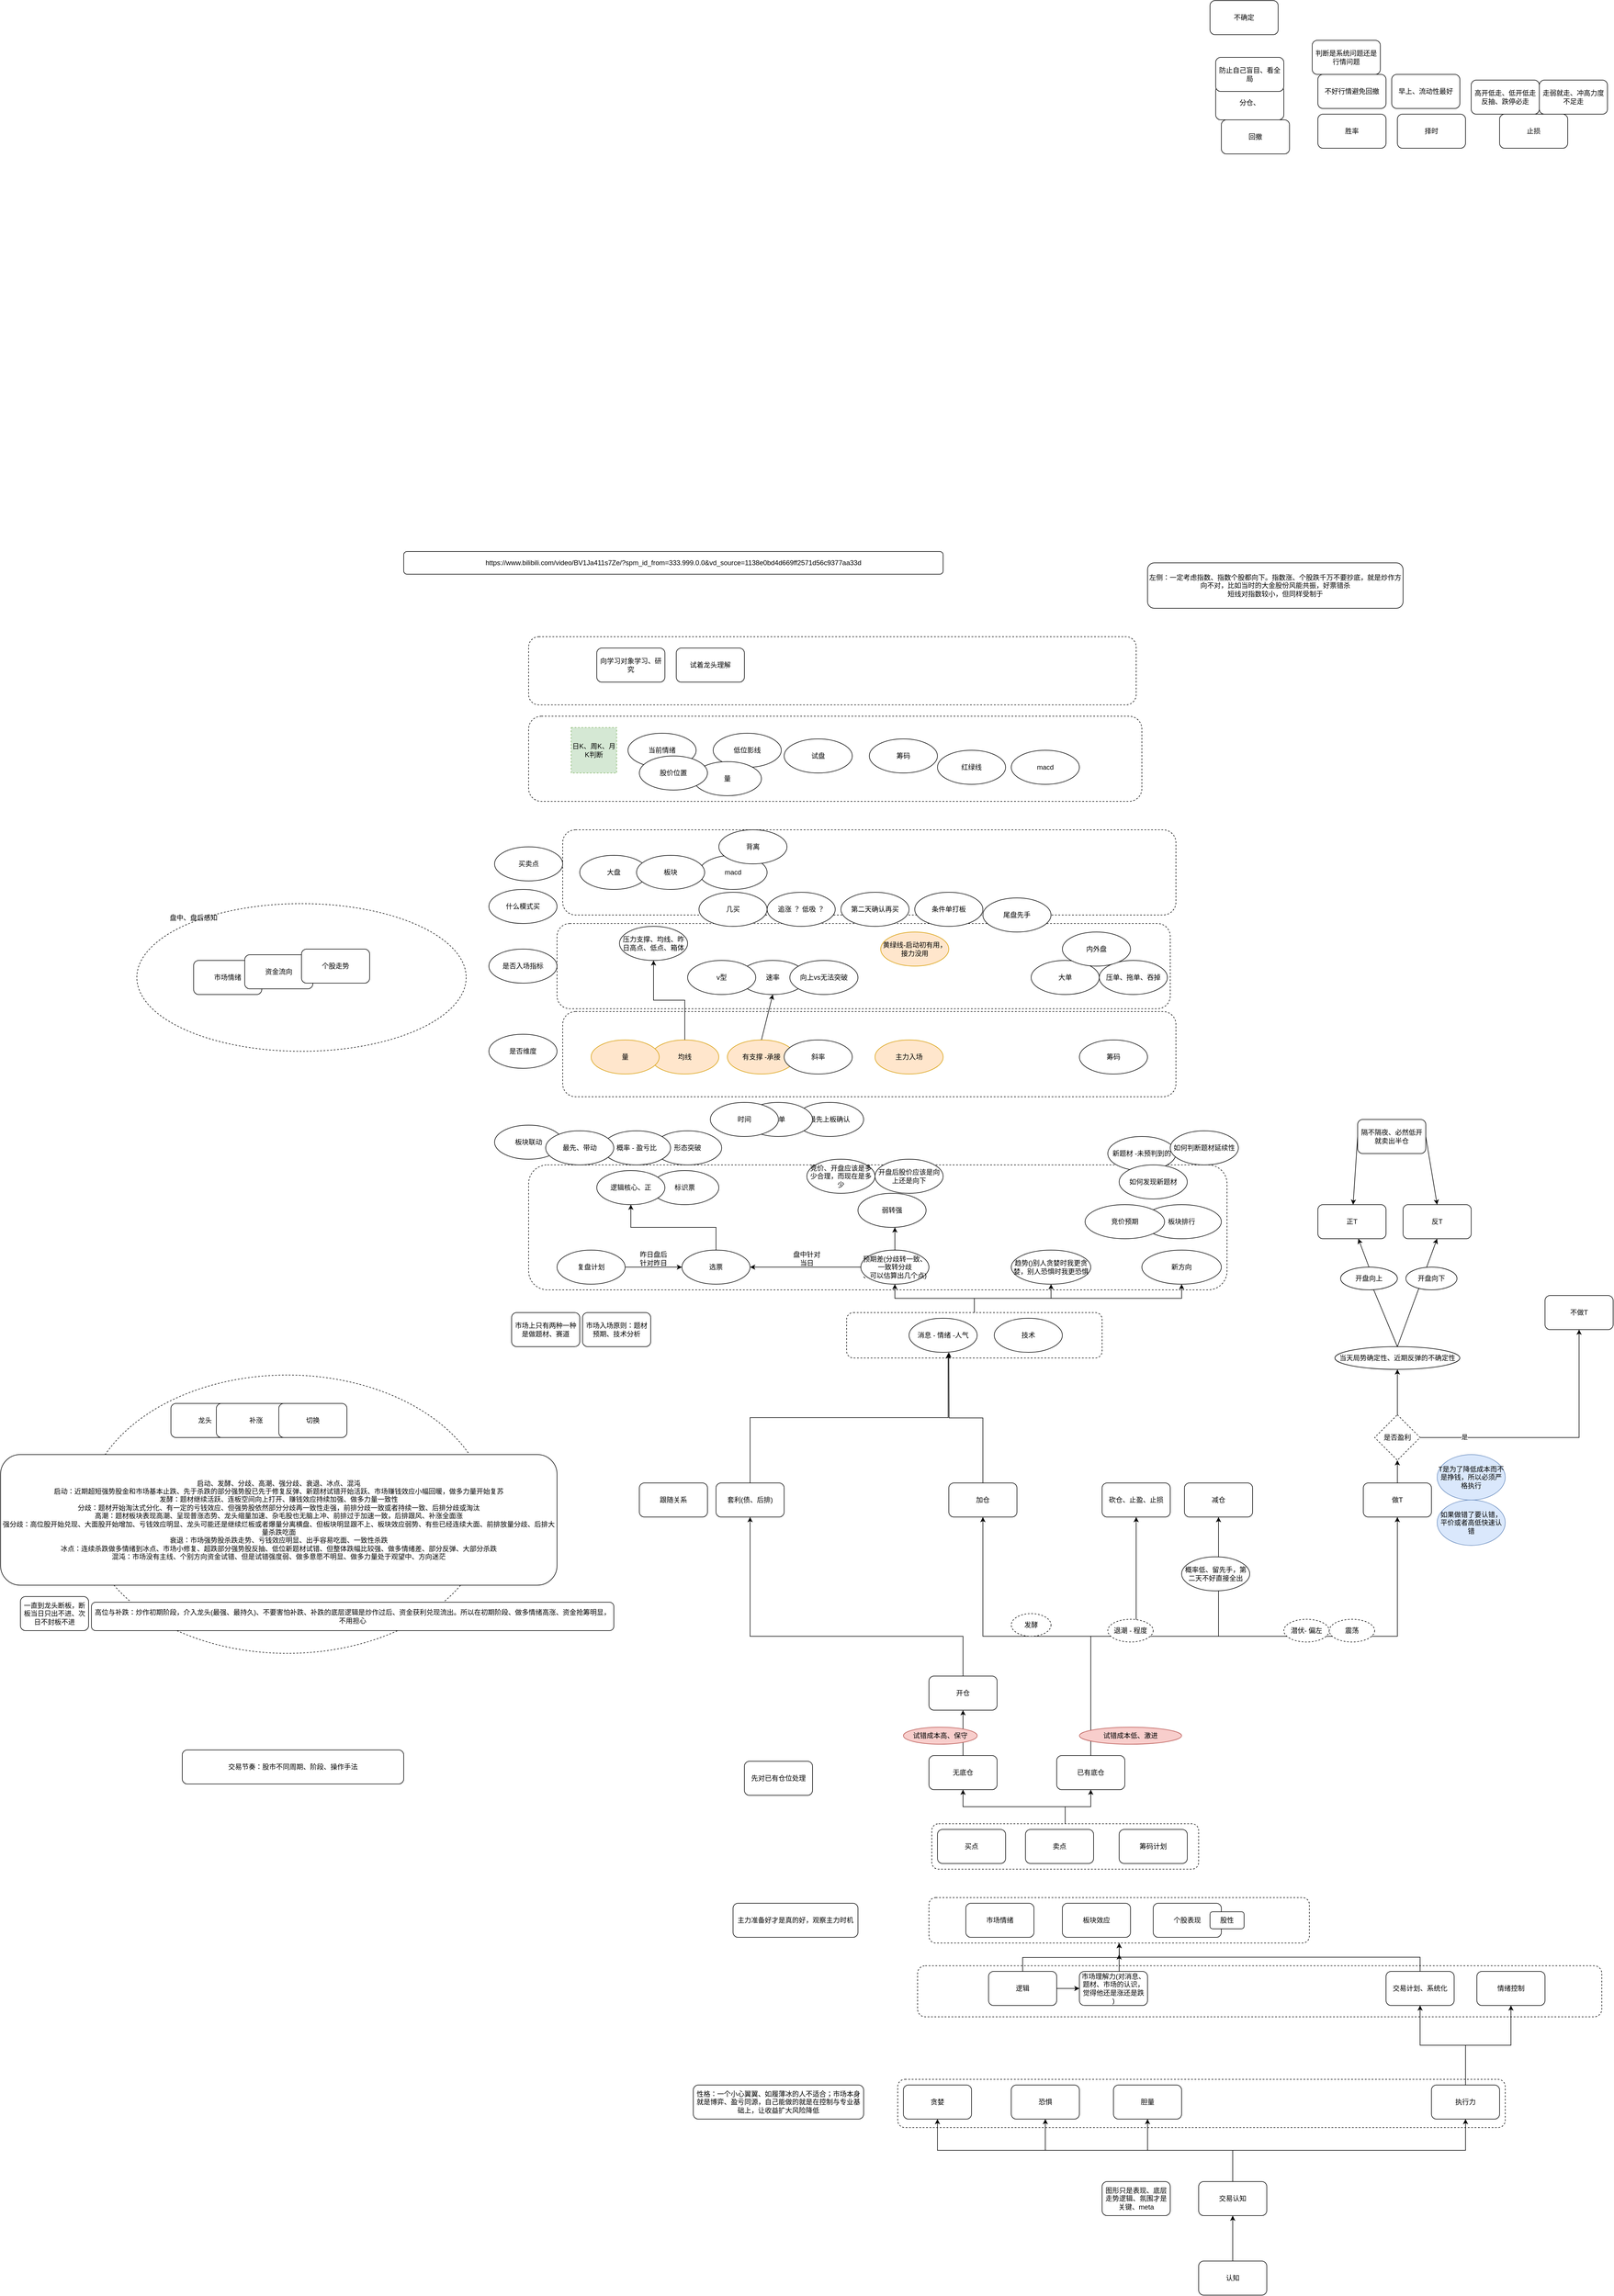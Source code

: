 <mxfile version="20.8.3" type="github">
  <diagram id="E01g1_I6Vo92YfVn2vzd" name="第 1 页">
    <mxGraphModel dx="401891" dy="1146" grid="1" gridSize="10" guides="1" tooltips="1" connect="1" arrows="1" fold="1" page="1" pageScale="1" pageWidth="400000" pageHeight="300000" math="0" shadow="0">
      <root>
        <mxCell id="0" />
        <mxCell id="1" parent="0" />
        <mxCell id="V14wtDFcIEHRwVoQhRkb-269" value="" style="ellipse;whiteSpace=wrap;html=1;dashed=1;" vertex="1" parent="1">
          <mxGeometry x="-950" y="1670" width="580" height="260" as="geometry" />
        </mxCell>
        <mxCell id="V14wtDFcIEHRwVoQhRkb-267" value="" style="rounded=1;whiteSpace=wrap;html=1;dashed=1;" vertex="1" parent="1">
          <mxGeometry x="-260" y="1200" width="1070" height="120" as="geometry" />
        </mxCell>
        <mxCell id="V14wtDFcIEHRwVoQhRkb-262" value="" style="ellipse;whiteSpace=wrap;html=1;dashed=1;" vertex="1" parent="1">
          <mxGeometry x="-1040" y="2500" width="710" height="490" as="geometry" />
        </mxCell>
        <mxCell id="V14wtDFcIEHRwVoQhRkb-242" value="" style="rounded=1;whiteSpace=wrap;html=1;dashed=1;" vertex="1" parent="1">
          <mxGeometry x="-200" y="1540" width="1080" height="150" as="geometry" />
        </mxCell>
        <mxCell id="V14wtDFcIEHRwVoQhRkb-239" value="" style="rounded=1;whiteSpace=wrap;html=1;dashed=1;" vertex="1" parent="1">
          <mxGeometry x="-260" y="1340" width="1080" height="150" as="geometry" />
        </mxCell>
        <mxCell id="V14wtDFcIEHRwVoQhRkb-237" value="" style="rounded=1;whiteSpace=wrap;html=1;dashed=1;" vertex="1" parent="1">
          <mxGeometry x="-210" y="1705" width="1080" height="150" as="geometry" />
        </mxCell>
        <mxCell id="V14wtDFcIEHRwVoQhRkb-236" value="" style="rounded=1;whiteSpace=wrap;html=1;dashed=1;" vertex="1" parent="1">
          <mxGeometry x="-200" y="1860" width="1080" height="150" as="geometry" />
        </mxCell>
        <mxCell id="V14wtDFcIEHRwVoQhRkb-231" value="" style="rounded=1;whiteSpace=wrap;html=1;dashed=1;" vertex="1" parent="1">
          <mxGeometry x="-260" y="2130" width="1230" height="220" as="geometry" />
        </mxCell>
        <mxCell id="V14wtDFcIEHRwVoQhRkb-226" style="edgeStyle=orthogonalEdgeStyle;rounded=0;orthogonalLoop=1;jettySize=auto;html=1;exitX=0.5;exitY=0;exitDx=0;exitDy=0;entryX=0.5;entryY=1;entryDx=0;entryDy=0;" edge="1" parent="1" source="V14wtDFcIEHRwVoQhRkb-215" target="V14wtDFcIEHRwVoQhRkb-86">
          <mxGeometry relative="1" as="geometry" />
        </mxCell>
        <mxCell id="V14wtDFcIEHRwVoQhRkb-227" style="edgeStyle=orthogonalEdgeStyle;rounded=0;orthogonalLoop=1;jettySize=auto;html=1;exitX=0.5;exitY=0;exitDx=0;exitDy=0;" edge="1" parent="1" source="V14wtDFcIEHRwVoQhRkb-215" target="V14wtDFcIEHRwVoQhRkb-96">
          <mxGeometry relative="1" as="geometry" />
        </mxCell>
        <mxCell id="V14wtDFcIEHRwVoQhRkb-229" style="edgeStyle=orthogonalEdgeStyle;rounded=0;orthogonalLoop=1;jettySize=auto;html=1;exitX=0.5;exitY=0;exitDx=0;exitDy=0;" edge="1" parent="1" source="V14wtDFcIEHRwVoQhRkb-215" target="V14wtDFcIEHRwVoQhRkb-228">
          <mxGeometry relative="1" as="geometry" />
        </mxCell>
        <mxCell id="V14wtDFcIEHRwVoQhRkb-215" value="" style="rounded=1;whiteSpace=wrap;html=1;dashed=1;" vertex="1" parent="1">
          <mxGeometry x="300" y="2390" width="450" height="80" as="geometry" />
        </mxCell>
        <mxCell id="V14wtDFcIEHRwVoQhRkb-173" value="" style="rounded=1;whiteSpace=wrap;html=1;dashed=1;" vertex="1" parent="1">
          <mxGeometry x="390" y="3740" width="1070" height="85" as="geometry" />
        </mxCell>
        <mxCell id="V14wtDFcIEHRwVoQhRkb-172" value="" style="rounded=1;whiteSpace=wrap;html=1;dashed=1;" vertex="1" parent="1">
          <mxGeometry x="425" y="3540" width="1205" height="90" as="geometry" />
        </mxCell>
        <mxCell id="V14wtDFcIEHRwVoQhRkb-171" value="" style="rounded=1;whiteSpace=wrap;html=1;dashed=1;" vertex="1" parent="1">
          <mxGeometry x="445" y="3420" width="670" height="80" as="geometry" />
        </mxCell>
        <mxCell id="V14wtDFcIEHRwVoQhRkb-234" style="edgeStyle=orthogonalEdgeStyle;rounded=0;orthogonalLoop=1;jettySize=auto;html=1;exitX=0.5;exitY=0;exitDx=0;exitDy=0;entryX=0.5;entryY=1;entryDx=0;entryDy=0;" edge="1" parent="1" source="V14wtDFcIEHRwVoQhRkb-170" target="V14wtDFcIEHRwVoQhRkb-47">
          <mxGeometry relative="1" as="geometry" />
        </mxCell>
        <mxCell id="V14wtDFcIEHRwVoQhRkb-235" style="edgeStyle=orthogonalEdgeStyle;rounded=0;orthogonalLoop=1;jettySize=auto;html=1;exitX=0.5;exitY=0;exitDx=0;exitDy=0;" edge="1" parent="1" source="V14wtDFcIEHRwVoQhRkb-170" target="V14wtDFcIEHRwVoQhRkb-46">
          <mxGeometry relative="1" as="geometry" />
        </mxCell>
        <mxCell id="V14wtDFcIEHRwVoQhRkb-170" value="" style="rounded=1;whiteSpace=wrap;html=1;dashed=1;" vertex="1" parent="1">
          <mxGeometry x="450" y="3290" width="470" height="80" as="geometry" />
        </mxCell>
        <mxCell id="V14wtDFcIEHRwVoQhRkb-3" value="回撤" style="rounded=1;whiteSpace=wrap;html=1;" vertex="1" parent="1">
          <mxGeometry x="960" y="290" width="120" height="60" as="geometry" />
        </mxCell>
        <mxCell id="V14wtDFcIEHRwVoQhRkb-4" value="胜率" style="rounded=1;whiteSpace=wrap;html=1;" vertex="1" parent="1">
          <mxGeometry x="1130" y="280" width="120" height="60" as="geometry" />
        </mxCell>
        <mxCell id="V14wtDFcIEHRwVoQhRkb-5" value="择时" style="rounded=1;whiteSpace=wrap;html=1;" vertex="1" parent="1">
          <mxGeometry x="1270" y="280" width="120" height="60" as="geometry" />
        </mxCell>
        <mxCell id="V14wtDFcIEHRwVoQhRkb-6" value="止损" style="rounded=1;whiteSpace=wrap;html=1;" vertex="1" parent="1">
          <mxGeometry x="1450" y="280" width="120" height="60" as="geometry" />
        </mxCell>
        <mxCell id="V14wtDFcIEHRwVoQhRkb-16" value="分仓、" style="rounded=1;whiteSpace=wrap;html=1;" vertex="1" parent="1">
          <mxGeometry x="950" y="230" width="120" height="60" as="geometry" />
        </mxCell>
        <mxCell id="V14wtDFcIEHRwVoQhRkb-17" value="防止自己盲目、看全局" style="rounded=1;whiteSpace=wrap;html=1;" vertex="1" parent="1">
          <mxGeometry x="950" y="180" width="120" height="60" as="geometry" />
        </mxCell>
        <mxCell id="V14wtDFcIEHRwVoQhRkb-18" value="不确定" style="rounded=1;whiteSpace=wrap;html=1;" vertex="1" parent="1">
          <mxGeometry x="940" y="80" width="120" height="60" as="geometry" />
        </mxCell>
        <mxCell id="V14wtDFcIEHRwVoQhRkb-19" value="不好行情避免回撤" style="rounded=1;whiteSpace=wrap;html=1;" vertex="1" parent="1">
          <mxGeometry x="1130" y="210" width="120" height="60" as="geometry" />
        </mxCell>
        <mxCell id="V14wtDFcIEHRwVoQhRkb-20" value="判断是系统问题还是行情问题" style="rounded=1;whiteSpace=wrap;html=1;" vertex="1" parent="1">
          <mxGeometry x="1120" y="150" width="120" height="60" as="geometry" />
        </mxCell>
        <mxCell id="V14wtDFcIEHRwVoQhRkb-21" value="早上、流动性最好" style="rounded=1;whiteSpace=wrap;html=1;" vertex="1" parent="1">
          <mxGeometry x="1260" y="210" width="120" height="60" as="geometry" />
        </mxCell>
        <mxCell id="V14wtDFcIEHRwVoQhRkb-22" value="高开低走、低开低走反抽、跌停必走" style="rounded=1;whiteSpace=wrap;html=1;" vertex="1" parent="1">
          <mxGeometry x="1400" y="220" width="120" height="60" as="geometry" />
        </mxCell>
        <mxCell id="V14wtDFcIEHRwVoQhRkb-23" value="走弱就走、冲高力度不足走" style="rounded=1;whiteSpace=wrap;html=1;" vertex="1" parent="1">
          <mxGeometry x="1520" y="220" width="120" height="60" as="geometry" />
        </mxCell>
        <mxCell id="V14wtDFcIEHRwVoQhRkb-24" value="市场情绪" style="rounded=1;whiteSpace=wrap;html=1;" vertex="1" parent="1">
          <mxGeometry x="-850" y="1770" width="120" height="60" as="geometry" />
        </mxCell>
        <mxCell id="V14wtDFcIEHRwVoQhRkb-25" value="资金流向" style="rounded=1;whiteSpace=wrap;html=1;" vertex="1" parent="1">
          <mxGeometry x="-760" y="1760" width="120" height="60" as="geometry" />
        </mxCell>
        <mxCell id="V14wtDFcIEHRwVoQhRkb-26" value="个股走势" style="rounded=1;whiteSpace=wrap;html=1;" vertex="1" parent="1">
          <mxGeometry x="-660" y="1750" width="120" height="60" as="geometry" />
        </mxCell>
        <mxCell id="V14wtDFcIEHRwVoQhRkb-27" value="向学习对象学习、研究" style="rounded=1;whiteSpace=wrap;html=1;" vertex="1" parent="1">
          <mxGeometry x="-140" y="1220" width="120" height="60" as="geometry" />
        </mxCell>
        <mxCell id="V14wtDFcIEHRwVoQhRkb-36" value="试着龙头理解" style="rounded=1;whiteSpace=wrap;html=1;" vertex="1" parent="1">
          <mxGeometry y="1220" width="120" height="60" as="geometry" />
        </mxCell>
        <mxCell id="V14wtDFcIEHRwVoQhRkb-38" value="交易节奏：股市不同周期、阶段、操作手法" style="rounded=1;whiteSpace=wrap;html=1;" vertex="1" parent="1">
          <mxGeometry x="-870" y="3160" width="390" height="60" as="geometry" />
        </mxCell>
        <mxCell id="V14wtDFcIEHRwVoQhRkb-39" value="启动、发酵、分歧、高潮、强分歧、衰退、冰点、混沌&lt;br&gt;启动：近期超短强势股金和市场基本止跌、先于杀跌的部分强势股已先于修复反弹、新题材试错开始活跃、市场赚钱效应小幅回暖，做多力量开始复苏&lt;br&gt;发酵：题材继续活跃、连板空间向上打开、赚钱效应持续加强、做多力量一致性&lt;br&gt;分歧：题材开始淘汰式分化、有一定的亏钱效应、但强势股依然部分分歧再一致性走强，前排分歧一致或者持续一致、后排分歧或淘汰&lt;br&gt;高潮：题材板块表现高潮、呈现普涨态势、龙头缩量加速、杂毛股也无脑上冲、前排过于加速一致，后排跟风、补涨全面涨&lt;br&gt;强分歧：高位股开始兑现、大面股开始增加、亏钱效应明显、龙头可能还是继续烂板或者爆量分离横盘、但板块明显跟不上、板块效应弱势、有些已经连续大面、前排放量分歧、后排大量杀跌吃面&lt;br&gt;衰退：市场强势股杀跌走势、亏钱效应明显、出手容易吃面、一致性杀跌&lt;br&gt;冰点：连续杀跌做多情绪到冰点、市场小修复、超跌部分强势股反抽、低位新题材试错、但整体跌幅比较强、做多情绪差、部分反弹、大部分杀跌&lt;br&gt;混沌：市场没有主线、个别方向资金试错、但是试错强度弱、做多意愿不明显、做多力量处于观望中、方向迷茫&lt;br&gt;" style="rounded=1;whiteSpace=wrap;html=1;" vertex="1" parent="1">
          <mxGeometry x="-1190" y="2640" width="980" height="230" as="geometry" />
        </mxCell>
        <mxCell id="V14wtDFcIEHRwVoQhRkb-40" value="高位与补跌：炒作初期阶段，介入龙头(最强、最持久)、不要害怕补跌、补跌的底层逻辑是炒作过后、资金获利兑现流出。所以在初期阶段、做多情绪高涨、资金抢筹明显，不用担心" style="rounded=1;whiteSpace=wrap;html=1;" vertex="1" parent="1">
          <mxGeometry x="-1030" y="2900" width="920" height="50" as="geometry" />
        </mxCell>
        <mxCell id="V14wtDFcIEHRwVoQhRkb-41" value="一直到龙头断板，断板当日只出不进、次日不封板不进" style="rounded=1;whiteSpace=wrap;html=1;" vertex="1" parent="1">
          <mxGeometry x="-1155" y="2890" width="120" height="60" as="geometry" />
        </mxCell>
        <mxCell id="V14wtDFcIEHRwVoQhRkb-42" value="https://www.bilibili.com/video/BV1Ja411s7Ze/?spm_id_from=333.999.0.0&amp;amp;vd_source=1138e0bd4d669ff2571d56c9377aa33d" style="rounded=1;whiteSpace=wrap;html=1;" vertex="1" parent="1">
          <mxGeometry x="-480" y="1050" width="950" height="40" as="geometry" />
        </mxCell>
        <mxCell id="V14wtDFcIEHRwVoQhRkb-43" value="左侧：一定考虑指数、指数个股都向下。指数涨、个股跌千万不要抄底，就是炒作方向不对，比如当时的大金股份风能共振，好票错杀&lt;br&gt;短线对指数较小，但同样受制于" style="rounded=1;whiteSpace=wrap;html=1;" vertex="1" parent="1">
          <mxGeometry x="830" y="1070" width="450" height="80" as="geometry" />
        </mxCell>
        <mxCell id="V14wtDFcIEHRwVoQhRkb-157" style="edgeStyle=none;rounded=0;orthogonalLoop=1;jettySize=auto;html=1;exitX=0.5;exitY=0;exitDx=0;exitDy=0;entryX=0.5;entryY=1;entryDx=0;entryDy=0;" edge="1" parent="1" source="V14wtDFcIEHRwVoQhRkb-45" target="V14wtDFcIEHRwVoQhRkb-154">
          <mxGeometry relative="1" as="geometry" />
        </mxCell>
        <mxCell id="V14wtDFcIEHRwVoQhRkb-45" value="认知" style="rounded=1;whiteSpace=wrap;html=1;" vertex="1" parent="1">
          <mxGeometry x="920" y="4060" width="120" height="60" as="geometry" />
        </mxCell>
        <mxCell id="V14wtDFcIEHRwVoQhRkb-194" style="edgeStyle=orthogonalEdgeStyle;rounded=0;orthogonalLoop=1;jettySize=auto;html=1;exitX=0.5;exitY=0;exitDx=0;exitDy=0;entryX=0.5;entryY=1;entryDx=0;entryDy=0;" edge="1" parent="1" source="V14wtDFcIEHRwVoQhRkb-46" target="V14wtDFcIEHRwVoQhRkb-56">
          <mxGeometry relative="1" as="geometry" />
        </mxCell>
        <mxCell id="V14wtDFcIEHRwVoQhRkb-195" style="edgeStyle=orthogonalEdgeStyle;rounded=0;orthogonalLoop=1;jettySize=auto;html=1;exitX=0.5;exitY=0;exitDx=0;exitDy=0;" edge="1" parent="1" source="V14wtDFcIEHRwVoQhRkb-46" target="V14wtDFcIEHRwVoQhRkb-192">
          <mxGeometry relative="1" as="geometry" />
        </mxCell>
        <mxCell id="V14wtDFcIEHRwVoQhRkb-199" style="edgeStyle=orthogonalEdgeStyle;rounded=0;orthogonalLoop=1;jettySize=auto;html=1;exitX=0.5;exitY=0;exitDx=0;exitDy=0;entryX=0.5;entryY=1;entryDx=0;entryDy=0;" edge="1" parent="1" source="V14wtDFcIEHRwVoQhRkb-46" target="V14wtDFcIEHRwVoQhRkb-198">
          <mxGeometry relative="1" as="geometry" />
        </mxCell>
        <mxCell id="V14wtDFcIEHRwVoQhRkb-200" style="edgeStyle=orthogonalEdgeStyle;rounded=0;orthogonalLoop=1;jettySize=auto;html=1;exitX=0.5;exitY=0;exitDx=0;exitDy=0;" edge="1" parent="1" source="V14wtDFcIEHRwVoQhRkb-46" target="V14wtDFcIEHRwVoQhRkb-52">
          <mxGeometry relative="1" as="geometry" />
        </mxCell>
        <mxCell id="V14wtDFcIEHRwVoQhRkb-46" value="已有底仓" style="rounded=1;whiteSpace=wrap;html=1;" vertex="1" parent="1">
          <mxGeometry x="670" y="3170" width="120" height="60" as="geometry" />
        </mxCell>
        <mxCell id="V14wtDFcIEHRwVoQhRkb-60" style="edgeStyle=none;rounded=0;orthogonalLoop=1;jettySize=auto;html=1;exitX=0.5;exitY=0;exitDx=0;exitDy=0;entryX=0.5;entryY=1;entryDx=0;entryDy=0;" edge="1" parent="1" source="V14wtDFcIEHRwVoQhRkb-47" target="V14wtDFcIEHRwVoQhRkb-51">
          <mxGeometry relative="1" as="geometry" />
        </mxCell>
        <mxCell id="V14wtDFcIEHRwVoQhRkb-47" value="无底仓" style="rounded=1;whiteSpace=wrap;html=1;" vertex="1" parent="1">
          <mxGeometry x="445" y="3170" width="120" height="60" as="geometry" />
        </mxCell>
        <mxCell id="V14wtDFcIEHRwVoQhRkb-48" value="市场情绪" style="rounded=1;whiteSpace=wrap;html=1;" vertex="1" parent="1">
          <mxGeometry x="510" y="3430" width="120" height="60" as="geometry" />
        </mxCell>
        <mxCell id="V14wtDFcIEHRwVoQhRkb-49" value="板块效应" style="rounded=1;whiteSpace=wrap;html=1;" vertex="1" parent="1">
          <mxGeometry x="680" y="3430" width="120" height="60" as="geometry" />
        </mxCell>
        <mxCell id="V14wtDFcIEHRwVoQhRkb-50" value="个股表现" style="rounded=1;whiteSpace=wrap;html=1;" vertex="1" parent="1">
          <mxGeometry x="840" y="3430" width="120" height="60" as="geometry" />
        </mxCell>
        <mxCell id="V14wtDFcIEHRwVoQhRkb-179" style="edgeStyle=orthogonalEdgeStyle;rounded=0;orthogonalLoop=1;jettySize=auto;html=1;exitX=0.5;exitY=0;exitDx=0;exitDy=0;entryX=0.5;entryY=1;entryDx=0;entryDy=0;" edge="1" parent="1" source="V14wtDFcIEHRwVoQhRkb-51" target="V14wtDFcIEHRwVoQhRkb-138">
          <mxGeometry relative="1" as="geometry">
            <Array as="points">
              <mxPoint x="505" y="2960" />
              <mxPoint x="130" y="2960" />
            </Array>
          </mxGeometry>
        </mxCell>
        <mxCell id="V14wtDFcIEHRwVoQhRkb-51" value="开仓" style="rounded=1;whiteSpace=wrap;html=1;" vertex="1" parent="1">
          <mxGeometry x="445" y="3030" width="120" height="60" as="geometry" />
        </mxCell>
        <mxCell id="V14wtDFcIEHRwVoQhRkb-90" style="edgeStyle=none;rounded=0;orthogonalLoop=1;jettySize=auto;html=1;exitX=0.5;exitY=0;exitDx=0;exitDy=0;entryX=0.5;entryY=1;entryDx=0;entryDy=0;" edge="1" parent="1" source="V14wtDFcIEHRwVoQhRkb-52">
          <mxGeometry relative="1" as="geometry">
            <mxPoint x="590" y="2740" as="targetPoint" />
          </mxGeometry>
        </mxCell>
        <mxCell id="V14wtDFcIEHRwVoQhRkb-214" style="edgeStyle=orthogonalEdgeStyle;rounded=0;orthogonalLoop=1;jettySize=auto;html=1;exitX=0.5;exitY=0;exitDx=0;exitDy=0;" edge="1" parent="1" source="V14wtDFcIEHRwVoQhRkb-52">
          <mxGeometry relative="1" as="geometry">
            <mxPoint x="480" y="2460" as="targetPoint" />
          </mxGeometry>
        </mxCell>
        <mxCell id="V14wtDFcIEHRwVoQhRkb-52" value="加仓" style="rounded=1;whiteSpace=wrap;html=1;" vertex="1" parent="1">
          <mxGeometry x="480" y="2690" width="120" height="60" as="geometry" />
        </mxCell>
        <mxCell id="V14wtDFcIEHRwVoQhRkb-53" value="买点" style="rounded=1;whiteSpace=wrap;html=1;" vertex="1" parent="1">
          <mxGeometry x="460" y="3300" width="120" height="60" as="geometry" />
        </mxCell>
        <mxCell id="V14wtDFcIEHRwVoQhRkb-54" value="卖点" style="rounded=1;whiteSpace=wrap;html=1;" vertex="1" parent="1">
          <mxGeometry x="615" y="3300" width="120" height="60" as="geometry" />
        </mxCell>
        <mxCell id="V14wtDFcIEHRwVoQhRkb-55" value="筹码计划" style="rounded=1;whiteSpace=wrap;html=1;" vertex="1" parent="1">
          <mxGeometry x="780" y="3300" width="120" height="60" as="geometry" />
        </mxCell>
        <mxCell id="V14wtDFcIEHRwVoQhRkb-56" value="减仓" style="rounded=1;whiteSpace=wrap;html=1;" vertex="1" parent="1">
          <mxGeometry x="895" y="2690" width="120" height="60" as="geometry" />
        </mxCell>
        <mxCell id="V14wtDFcIEHRwVoQhRkb-57" value="不做T" style="rounded=1;whiteSpace=wrap;html=1;" vertex="1" parent="1">
          <mxGeometry x="1530" y="2360" width="120" height="60" as="geometry" />
        </mxCell>
        <mxCell id="V14wtDFcIEHRwVoQhRkb-58" value="正T" style="rounded=1;whiteSpace=wrap;html=1;" vertex="1" parent="1">
          <mxGeometry x="1130" y="2200" width="120" height="60" as="geometry" />
        </mxCell>
        <mxCell id="V14wtDFcIEHRwVoQhRkb-59" value="反T" style="rounded=1;whiteSpace=wrap;html=1;" vertex="1" parent="1">
          <mxGeometry x="1280" y="2200" width="120" height="60" as="geometry" />
        </mxCell>
        <mxCell id="V14wtDFcIEHRwVoQhRkb-69" style="edgeStyle=none;rounded=0;orthogonalLoop=1;jettySize=auto;html=1;exitX=0.5;exitY=0;exitDx=0;exitDy=0;startArrow=none;" edge="1" parent="1" source="V14wtDFcIEHRwVoQhRkb-71" target="V14wtDFcIEHRwVoQhRkb-58">
          <mxGeometry relative="1" as="geometry" />
        </mxCell>
        <mxCell id="V14wtDFcIEHRwVoQhRkb-70" style="edgeStyle=none;rounded=0;orthogonalLoop=1;jettySize=auto;html=1;exitX=0.5;exitY=0;exitDx=0;exitDy=0;entryX=0.5;entryY=1;entryDx=0;entryDy=0;" edge="1" parent="1" source="V14wtDFcIEHRwVoQhRkb-68" target="V14wtDFcIEHRwVoQhRkb-59">
          <mxGeometry relative="1" as="geometry" />
        </mxCell>
        <mxCell id="V14wtDFcIEHRwVoQhRkb-68" value="当天局势确定性、近期反弹的不确定性" style="ellipse;whiteSpace=wrap;html=1;" vertex="1" parent="1">
          <mxGeometry x="1160" y="2450" width="220" height="40" as="geometry" />
        </mxCell>
        <mxCell id="V14wtDFcIEHRwVoQhRkb-75" value="开盘向下" style="ellipse;whiteSpace=wrap;html=1;" vertex="1" parent="1">
          <mxGeometry x="1285" y="2310" width="90" height="40" as="geometry" />
        </mxCell>
        <mxCell id="V14wtDFcIEHRwVoQhRkb-76" value="试错成本低、激进" style="ellipse;whiteSpace=wrap;html=1;fillColor=#f8cecc;strokeColor=#b85450;" vertex="1" parent="1">
          <mxGeometry x="710" y="3120" width="180" height="30" as="geometry" />
        </mxCell>
        <mxCell id="V14wtDFcIEHRwVoQhRkb-77" value="试错成本高、保守" style="ellipse;whiteSpace=wrap;html=1;fillColor=#f8cecc;strokeColor=#b85450;" vertex="1" parent="1">
          <mxGeometry x="400" y="3120" width="130" height="30" as="geometry" />
        </mxCell>
        <mxCell id="V14wtDFcIEHRwVoQhRkb-78" value="T是为了降低成本而不是挣钱，所以必须严格执行" style="ellipse;whiteSpace=wrap;html=1;fillColor=#dae8fc;strokeColor=#6c8ebf;" vertex="1" parent="1">
          <mxGeometry x="1340" y="2640" width="120" height="80" as="geometry" />
        </mxCell>
        <mxCell id="V14wtDFcIEHRwVoQhRkb-79" value="如果做错了要认错，平价或者高低快速认错" style="ellipse;whiteSpace=wrap;html=1;fillColor=#dae8fc;strokeColor=#6c8ebf;" vertex="1" parent="1">
          <mxGeometry x="1340" y="2720" width="120" height="80" as="geometry" />
        </mxCell>
        <mxCell id="V14wtDFcIEHRwVoQhRkb-80" value="概率低、留先手，第二天不好直接全出" style="ellipse;whiteSpace=wrap;html=1;" vertex="1" parent="1">
          <mxGeometry x="890" y="2820" width="120" height="60" as="geometry" />
        </mxCell>
        <mxCell id="V14wtDFcIEHRwVoQhRkb-83" style="edgeStyle=none;rounded=0;orthogonalLoop=1;jettySize=auto;html=1;exitX=1;exitY=0.5;exitDx=0;exitDy=0;entryX=0.5;entryY=0;entryDx=0;entryDy=0;" edge="1" parent="1" source="V14wtDFcIEHRwVoQhRkb-82" target="V14wtDFcIEHRwVoQhRkb-59">
          <mxGeometry relative="1" as="geometry" />
        </mxCell>
        <mxCell id="V14wtDFcIEHRwVoQhRkb-85" style="edgeStyle=none;rounded=0;orthogonalLoop=1;jettySize=auto;html=1;exitX=0;exitY=0.5;exitDx=0;exitDy=0;" edge="1" parent="1" source="V14wtDFcIEHRwVoQhRkb-82" target="V14wtDFcIEHRwVoQhRkb-58">
          <mxGeometry relative="1" as="geometry" />
        </mxCell>
        <mxCell id="V14wtDFcIEHRwVoQhRkb-82" value="隔不隔夜、必然低开就卖出半仓" style="rounded=1;whiteSpace=wrap;html=1;" vertex="1" parent="1">
          <mxGeometry x="1200" y="2050" width="120" height="60" as="geometry" />
        </mxCell>
        <mxCell id="V14wtDFcIEHRwVoQhRkb-218" style="edgeStyle=orthogonalEdgeStyle;rounded=0;orthogonalLoop=1;jettySize=auto;html=1;exitX=0.5;exitY=0;exitDx=0;exitDy=0;" edge="1" parent="1" source="V14wtDFcIEHRwVoQhRkb-86">
          <mxGeometry relative="1" as="geometry">
            <mxPoint x="385" y="2240" as="targetPoint" />
          </mxGeometry>
        </mxCell>
        <mxCell id="V14wtDFcIEHRwVoQhRkb-222" style="edgeStyle=orthogonalEdgeStyle;rounded=0;orthogonalLoop=1;jettySize=auto;html=1;exitX=0;exitY=0.5;exitDx=0;exitDy=0;entryX=1;entryY=0.5;entryDx=0;entryDy=0;" edge="1" parent="1" source="V14wtDFcIEHRwVoQhRkb-86" target="V14wtDFcIEHRwVoQhRkb-220">
          <mxGeometry relative="1" as="geometry" />
        </mxCell>
        <mxCell id="V14wtDFcIEHRwVoQhRkb-86" value="预期差(分歧转一致、一致转分歧&lt;br&gt;、可以估算出几个点)" style="ellipse;whiteSpace=wrap;html=1;" vertex="1" parent="1">
          <mxGeometry x="325" y="2280" width="120" height="60" as="geometry" />
        </mxCell>
        <mxCell id="V14wtDFcIEHRwVoQhRkb-87" value="消息 - 情绪 -人气" style="ellipse;whiteSpace=wrap;html=1;" vertex="1" parent="1">
          <mxGeometry x="410" y="2400" width="120" height="60" as="geometry" />
        </mxCell>
        <mxCell id="V14wtDFcIEHRwVoQhRkb-88" value="技术" style="ellipse;whiteSpace=wrap;html=1;" vertex="1" parent="1">
          <mxGeometry x="560" y="2400" width="120" height="60" as="geometry" />
        </mxCell>
        <mxCell id="V14wtDFcIEHRwVoQhRkb-93" value="弱转强" style="ellipse;whiteSpace=wrap;html=1;" vertex="1" parent="1">
          <mxGeometry x="320" y="2180" width="120" height="60" as="geometry" />
        </mxCell>
        <mxCell id="V14wtDFcIEHRwVoQhRkb-96" value="趋势()别人贪婪时我更贪婪，别人恐惧时我更恐惧" style="ellipse;whiteSpace=wrap;html=1;" vertex="1" parent="1">
          <mxGeometry x="590" y="2280" width="140" height="60" as="geometry" />
        </mxCell>
        <mxCell id="V14wtDFcIEHRwVoQhRkb-250" style="edgeStyle=orthogonalEdgeStyle;rounded=0;orthogonalLoop=1;jettySize=auto;html=1;exitX=0.5;exitY=0;exitDx=0;exitDy=0;" edge="1" parent="1" source="V14wtDFcIEHRwVoQhRkb-98" target="V14wtDFcIEHRwVoQhRkb-248">
          <mxGeometry relative="1" as="geometry" />
        </mxCell>
        <mxCell id="V14wtDFcIEHRwVoQhRkb-98" value="均线" style="ellipse;whiteSpace=wrap;html=1;fillColor=#ffe6cc;strokeColor=#d79b00;" vertex="1" parent="1">
          <mxGeometry x="-45" y="1910" width="120" height="60" as="geometry" />
        </mxCell>
        <mxCell id="V14wtDFcIEHRwVoQhRkb-99" value="量" style="ellipse;whiteSpace=wrap;html=1;fillColor=#ffe6cc;strokeColor=#d79b00;" vertex="1" parent="1">
          <mxGeometry x="-150" y="1910" width="120" height="60" as="geometry" />
        </mxCell>
        <mxCell id="V14wtDFcIEHRwVoQhRkb-100" value="形态突破" style="ellipse;whiteSpace=wrap;html=1;" vertex="1" parent="1">
          <mxGeometry x="-40" y="2070" width="120" height="60" as="geometry" />
        </mxCell>
        <mxCell id="V14wtDFcIEHRwVoQhRkb-108" style="edgeStyle=none;rounded=0;orthogonalLoop=1;jettySize=auto;html=1;exitX=0.5;exitY=0;exitDx=0;exitDy=0;entryX=0.5;entryY=1;entryDx=0;entryDy=0;" edge="1" parent="1" source="V14wtDFcIEHRwVoQhRkb-101" target="V14wtDFcIEHRwVoQhRkb-107">
          <mxGeometry relative="1" as="geometry" />
        </mxCell>
        <mxCell id="V14wtDFcIEHRwVoQhRkb-101" value="有支撑 -承接" style="ellipse;whiteSpace=wrap;html=1;fillColor=#ffe6cc;strokeColor=#d79b00;" vertex="1" parent="1">
          <mxGeometry x="90" y="1910" width="120" height="60" as="geometry" />
        </mxCell>
        <mxCell id="V14wtDFcIEHRwVoQhRkb-102" value="试盘" style="ellipse;whiteSpace=wrap;html=1;" vertex="1" parent="1">
          <mxGeometry x="190" y="1380" width="120" height="60" as="geometry" />
        </mxCell>
        <mxCell id="V14wtDFcIEHRwVoQhRkb-104" value="低位影线" style="ellipse;whiteSpace=wrap;html=1;" vertex="1" parent="1">
          <mxGeometry x="65" y="1370" width="120" height="60" as="geometry" />
        </mxCell>
        <mxCell id="V14wtDFcIEHRwVoQhRkb-105" value="大单" style="ellipse;whiteSpace=wrap;html=1;" vertex="1" parent="1">
          <mxGeometry x="625" y="1770" width="120" height="60" as="geometry" />
        </mxCell>
        <mxCell id="V14wtDFcIEHRwVoQhRkb-106" value="黄绿线-启动初有用，接力没用" style="ellipse;whiteSpace=wrap;html=1;fillColor=#ffe6cc;strokeColor=#d79b00;" vertex="1" parent="1">
          <mxGeometry x="360" y="1720" width="120" height="60" as="geometry" />
        </mxCell>
        <mxCell id="V14wtDFcIEHRwVoQhRkb-107" value="速率" style="ellipse;whiteSpace=wrap;html=1;" vertex="1" parent="1">
          <mxGeometry x="110" y="1770" width="120" height="60" as="geometry" />
        </mxCell>
        <mxCell id="V14wtDFcIEHRwVoQhRkb-109" value="v型" style="ellipse;whiteSpace=wrap;html=1;" vertex="1" parent="1">
          <mxGeometry x="20" y="1770" width="120" height="60" as="geometry" />
        </mxCell>
        <mxCell id="V14wtDFcIEHRwVoQhRkb-110" value="向上vs无法突破" style="ellipse;whiteSpace=wrap;html=1;" vertex="1" parent="1">
          <mxGeometry x="200" y="1770" width="120" height="60" as="geometry" />
        </mxCell>
        <mxCell id="V14wtDFcIEHRwVoQhRkb-111" value="斜率" style="ellipse;whiteSpace=wrap;html=1;" vertex="1" parent="1">
          <mxGeometry x="190" y="1910" width="120" height="60" as="geometry" />
        </mxCell>
        <mxCell id="V14wtDFcIEHRwVoQhRkb-112" value="板块联动" style="ellipse;whiteSpace=wrap;html=1;" vertex="1" parent="1">
          <mxGeometry x="-320" y="2060" width="120" height="60" as="geometry" />
        </mxCell>
        <mxCell id="V14wtDFcIEHRwVoQhRkb-113" value="最先上板确认" style="ellipse;whiteSpace=wrap;html=1;" vertex="1" parent="1">
          <mxGeometry x="210" y="2020" width="120" height="60" as="geometry" />
        </mxCell>
        <mxCell id="V14wtDFcIEHRwVoQhRkb-114" value="封单" style="ellipse;whiteSpace=wrap;html=1;" vertex="1" parent="1">
          <mxGeometry x="120" y="2020" width="120" height="60" as="geometry" />
        </mxCell>
        <mxCell id="V14wtDFcIEHRwVoQhRkb-115" value="时间" style="ellipse;whiteSpace=wrap;html=1;" vertex="1" parent="1">
          <mxGeometry x="60" y="2020" width="120" height="60" as="geometry" />
        </mxCell>
        <mxCell id="V14wtDFcIEHRwVoQhRkb-117" value="新题材 -未预判到的" style="ellipse;whiteSpace=wrap;html=1;" vertex="1" parent="1">
          <mxGeometry x="760" y="2080" width="120" height="60" as="geometry" />
        </mxCell>
        <mxCell id="V14wtDFcIEHRwVoQhRkb-120" value="追涨 ？ 低吸 ？" style="ellipse;whiteSpace=wrap;html=1;" vertex="1" parent="1">
          <mxGeometry x="160" y="1650" width="120" height="60" as="geometry" />
        </mxCell>
        <mxCell id="V14wtDFcIEHRwVoQhRkb-122" value="第二天确认再买" style="ellipse;whiteSpace=wrap;html=1;" vertex="1" parent="1">
          <mxGeometry x="290" y="1650" width="120" height="60" as="geometry" />
        </mxCell>
        <mxCell id="V14wtDFcIEHRwVoQhRkb-123" value="竞价、开盘应该是多少合理，而现在是多少" style="ellipse;whiteSpace=wrap;html=1;" vertex="1" parent="1">
          <mxGeometry x="230" y="2120" width="120" height="60" as="geometry" />
        </mxCell>
        <mxCell id="V14wtDFcIEHRwVoQhRkb-124" value="开盘后股价应该是向上还是向下" style="ellipse;whiteSpace=wrap;html=1;" vertex="1" parent="1">
          <mxGeometry x="350" y="2120" width="120" height="60" as="geometry" />
        </mxCell>
        <mxCell id="V14wtDFcIEHRwVoQhRkb-125" value="贪婪" style="rounded=1;whiteSpace=wrap;html=1;" vertex="1" parent="1">
          <mxGeometry x="400" y="3750" width="120" height="60" as="geometry" />
        </mxCell>
        <mxCell id="V14wtDFcIEHRwVoQhRkb-126" value="恐惧" style="rounded=1;whiteSpace=wrap;html=1;" vertex="1" parent="1">
          <mxGeometry x="590" y="3750" width="120" height="60" as="geometry" />
        </mxCell>
        <mxCell id="V14wtDFcIEHRwVoQhRkb-127" value="如何发现新题材" style="ellipse;whiteSpace=wrap;html=1;" vertex="1" parent="1">
          <mxGeometry x="780" y="2130" width="120" height="60" as="geometry" />
        </mxCell>
        <mxCell id="V14wtDFcIEHRwVoQhRkb-128" value="如何判断题材延续性" style="ellipse;whiteSpace=wrap;html=1;" vertex="1" parent="1">
          <mxGeometry x="870" y="2070" width="120" height="60" as="geometry" />
        </mxCell>
        <mxCell id="V14wtDFcIEHRwVoQhRkb-166" style="edgeStyle=orthogonalEdgeStyle;rounded=0;orthogonalLoop=1;jettySize=auto;html=1;exitX=0.5;exitY=0;exitDx=0;exitDy=0;entryX=0.5;entryY=1;entryDx=0;entryDy=0;" edge="1" parent="1" source="V14wtDFcIEHRwVoQhRkb-129" target="V14wtDFcIEHRwVoQhRkb-130">
          <mxGeometry relative="1" as="geometry" />
        </mxCell>
        <mxCell id="V14wtDFcIEHRwVoQhRkb-168" style="edgeStyle=orthogonalEdgeStyle;rounded=0;orthogonalLoop=1;jettySize=auto;html=1;exitX=0.5;exitY=0;exitDx=0;exitDy=0;" edge="1" parent="1" source="V14wtDFcIEHRwVoQhRkb-129" target="V14wtDFcIEHRwVoQhRkb-131">
          <mxGeometry relative="1" as="geometry" />
        </mxCell>
        <mxCell id="V14wtDFcIEHRwVoQhRkb-129" value="执行力" style="rounded=1;whiteSpace=wrap;html=1;" vertex="1" parent="1">
          <mxGeometry x="1330" y="3750" width="120" height="60" as="geometry" />
        </mxCell>
        <mxCell id="V14wtDFcIEHRwVoQhRkb-174" style="edgeStyle=orthogonalEdgeStyle;rounded=0;orthogonalLoop=1;jettySize=auto;html=1;exitX=0.5;exitY=0;exitDx=0;exitDy=0;" edge="1" parent="1" source="V14wtDFcIEHRwVoQhRkb-130" target="V14wtDFcIEHRwVoQhRkb-171">
          <mxGeometry relative="1" as="geometry" />
        </mxCell>
        <mxCell id="V14wtDFcIEHRwVoQhRkb-130" value="交易计划、系统化" style="rounded=1;whiteSpace=wrap;html=1;" vertex="1" parent="1">
          <mxGeometry x="1250" y="3550" width="120" height="60" as="geometry" />
        </mxCell>
        <mxCell id="V14wtDFcIEHRwVoQhRkb-131" value="情绪控制" style="rounded=1;whiteSpace=wrap;html=1;" vertex="1" parent="1">
          <mxGeometry x="1410" y="3550" width="120" height="60" as="geometry" />
        </mxCell>
        <mxCell id="V14wtDFcIEHRwVoQhRkb-134" value="概率 - 盈亏比" style="ellipse;whiteSpace=wrap;html=1;" vertex="1" parent="1">
          <mxGeometry x="-130" y="2070" width="120" height="60" as="geometry" />
        </mxCell>
        <mxCell id="V14wtDFcIEHRwVoQhRkb-135" value="macd" style="ellipse;whiteSpace=wrap;html=1;" vertex="1" parent="1">
          <mxGeometry x="40" y="1585" width="120" height="60" as="geometry" />
        </mxCell>
        <mxCell id="V14wtDFcIEHRwVoQhRkb-136" value="背离" style="ellipse;whiteSpace=wrap;html=1;" vertex="1" parent="1">
          <mxGeometry x="75" y="1540" width="120" height="60" as="geometry" />
        </mxCell>
        <mxCell id="V14wtDFcIEHRwVoQhRkb-137" value="股性" style="rounded=1;whiteSpace=wrap;html=1;" vertex="1" parent="1">
          <mxGeometry x="940" y="3445" width="60" height="30" as="geometry" />
        </mxCell>
        <mxCell id="V14wtDFcIEHRwVoQhRkb-213" style="edgeStyle=orthogonalEdgeStyle;rounded=0;orthogonalLoop=1;jettySize=auto;html=1;exitX=0.5;exitY=0;exitDx=0;exitDy=0;entryX=0.573;entryY=1.033;entryDx=0;entryDy=0;entryPerimeter=0;" edge="1" parent="1" source="V14wtDFcIEHRwVoQhRkb-138" target="V14wtDFcIEHRwVoQhRkb-87">
          <mxGeometry relative="1" as="geometry" />
        </mxCell>
        <mxCell id="V14wtDFcIEHRwVoQhRkb-138" value="套利(债、后排)" style="rounded=1;whiteSpace=wrap;html=1;" vertex="1" parent="1">
          <mxGeometry x="70" y="2690" width="120" height="60" as="geometry" />
        </mxCell>
        <mxCell id="V14wtDFcIEHRwVoQhRkb-141" value="跟随关系" style="rounded=1;whiteSpace=wrap;html=1;" vertex="1" parent="1">
          <mxGeometry x="-65" y="2690" width="120" height="60" as="geometry" />
        </mxCell>
        <mxCell id="V14wtDFcIEHRwVoQhRkb-142" value="筹码" style="ellipse;whiteSpace=wrap;html=1;" vertex="1" parent="1">
          <mxGeometry x="340" y="1380" width="120" height="60" as="geometry" />
        </mxCell>
        <mxCell id="V14wtDFcIEHRwVoQhRkb-144" value="筹码" style="ellipse;whiteSpace=wrap;html=1;" vertex="1" parent="1">
          <mxGeometry x="710" y="1910" width="120" height="60" as="geometry" />
        </mxCell>
        <mxCell id="V14wtDFcIEHRwVoQhRkb-145" value="压单、拖单、吞掉" style="ellipse;whiteSpace=wrap;html=1;" vertex="1" parent="1">
          <mxGeometry x="745" y="1770" width="120" height="60" as="geometry" />
        </mxCell>
        <mxCell id="V14wtDFcIEHRwVoQhRkb-146" value="性格：一个小心翼翼、如履薄冰的人不适合；市场本身就是博弈、盈亏同源，自己能做的就是在控制与专业基础上，让收益扩大风险降低" style="rounded=1;whiteSpace=wrap;html=1;" vertex="1" parent="1">
          <mxGeometry x="30" y="3750" width="300" height="60" as="geometry" />
        </mxCell>
        <mxCell id="V14wtDFcIEHRwVoQhRkb-147" value="胆量" style="rounded=1;whiteSpace=wrap;html=1;" vertex="1" parent="1">
          <mxGeometry x="770" y="3750" width="120" height="60" as="geometry" />
        </mxCell>
        <mxCell id="V14wtDFcIEHRwVoQhRkb-176" style="edgeStyle=orthogonalEdgeStyle;rounded=0;orthogonalLoop=1;jettySize=auto;html=1;exitX=0.5;exitY=0;exitDx=0;exitDy=0;" edge="1" parent="1" source="V14wtDFcIEHRwVoQhRkb-148">
          <mxGeometry relative="1" as="geometry">
            <mxPoint x="780" y="3520" as="targetPoint" />
          </mxGeometry>
        </mxCell>
        <mxCell id="V14wtDFcIEHRwVoQhRkb-148" value="市场理解力(对消息、题材、市场的认识，觉得他还是涨还是跌&lt;br&gt;)" style="rounded=1;whiteSpace=wrap;html=1;" vertex="1" parent="1">
          <mxGeometry x="710" y="3550" width="120" height="60" as="geometry" />
        </mxCell>
        <mxCell id="V14wtDFcIEHRwVoQhRkb-149" value="主力准备好才是真的好，观察主力时机" style="rounded=1;whiteSpace=wrap;html=1;" vertex="1" parent="1">
          <mxGeometry x="100" y="3430" width="220" height="60" as="geometry" />
        </mxCell>
        <mxCell id="V14wtDFcIEHRwVoQhRkb-169" style="edgeStyle=orthogonalEdgeStyle;rounded=0;orthogonalLoop=1;jettySize=auto;html=1;exitX=1;exitY=0.5;exitDx=0;exitDy=0;" edge="1" parent="1" source="V14wtDFcIEHRwVoQhRkb-150" target="V14wtDFcIEHRwVoQhRkb-148">
          <mxGeometry relative="1" as="geometry" />
        </mxCell>
        <mxCell id="V14wtDFcIEHRwVoQhRkb-175" style="edgeStyle=orthogonalEdgeStyle;rounded=0;orthogonalLoop=1;jettySize=auto;html=1;exitX=0.5;exitY=0;exitDx=0;exitDy=0;" edge="1" parent="1" source="V14wtDFcIEHRwVoQhRkb-150">
          <mxGeometry relative="1" as="geometry">
            <mxPoint x="780" y="3500" as="targetPoint" />
          </mxGeometry>
        </mxCell>
        <mxCell id="V14wtDFcIEHRwVoQhRkb-150" value="逻辑" style="rounded=1;whiteSpace=wrap;html=1;" vertex="1" parent="1">
          <mxGeometry x="550" y="3550" width="120" height="60" as="geometry" />
        </mxCell>
        <mxCell id="V14wtDFcIEHRwVoQhRkb-151" value="标识票" style="ellipse;whiteSpace=wrap;html=1;" vertex="1" parent="1">
          <mxGeometry x="-45" y="2140" width="120" height="60" as="geometry" />
        </mxCell>
        <mxCell id="V14wtDFcIEHRwVoQhRkb-152" value="最先、带动" style="ellipse;whiteSpace=wrap;html=1;" vertex="1" parent="1">
          <mxGeometry x="-230" y="2070" width="120" height="60" as="geometry" />
        </mxCell>
        <mxCell id="V14wtDFcIEHRwVoQhRkb-153" value="逻辑核心、正" style="ellipse;whiteSpace=wrap;html=1;" vertex="1" parent="1">
          <mxGeometry x="-140" y="2140" width="120" height="60" as="geometry" />
        </mxCell>
        <mxCell id="V14wtDFcIEHRwVoQhRkb-162" style="edgeStyle=orthogonalEdgeStyle;rounded=0;orthogonalLoop=1;jettySize=auto;html=1;exitX=0.5;exitY=0;exitDx=0;exitDy=0;entryX=0.5;entryY=1;entryDx=0;entryDy=0;" edge="1" parent="1" source="V14wtDFcIEHRwVoQhRkb-154" target="V14wtDFcIEHRwVoQhRkb-125">
          <mxGeometry relative="1" as="geometry" />
        </mxCell>
        <mxCell id="V14wtDFcIEHRwVoQhRkb-163" style="edgeStyle=orthogonalEdgeStyle;rounded=0;orthogonalLoop=1;jettySize=auto;html=1;exitX=0.5;exitY=0;exitDx=0;exitDy=0;entryX=0.5;entryY=1;entryDx=0;entryDy=0;" edge="1" parent="1" source="V14wtDFcIEHRwVoQhRkb-154" target="V14wtDFcIEHRwVoQhRkb-126">
          <mxGeometry relative="1" as="geometry" />
        </mxCell>
        <mxCell id="V14wtDFcIEHRwVoQhRkb-164" style="edgeStyle=orthogonalEdgeStyle;rounded=0;orthogonalLoop=1;jettySize=auto;html=1;exitX=0.5;exitY=0;exitDx=0;exitDy=0;entryX=0.5;entryY=1;entryDx=0;entryDy=0;" edge="1" parent="1" source="V14wtDFcIEHRwVoQhRkb-154" target="V14wtDFcIEHRwVoQhRkb-147">
          <mxGeometry relative="1" as="geometry" />
        </mxCell>
        <mxCell id="V14wtDFcIEHRwVoQhRkb-165" style="edgeStyle=orthogonalEdgeStyle;rounded=0;orthogonalLoop=1;jettySize=auto;html=1;exitX=0.5;exitY=0;exitDx=0;exitDy=0;entryX=0.5;entryY=1;entryDx=0;entryDy=0;" edge="1" parent="1" source="V14wtDFcIEHRwVoQhRkb-154" target="V14wtDFcIEHRwVoQhRkb-129">
          <mxGeometry relative="1" as="geometry" />
        </mxCell>
        <mxCell id="V14wtDFcIEHRwVoQhRkb-154" value="交易认知" style="rounded=1;whiteSpace=wrap;html=1;" vertex="1" parent="1">
          <mxGeometry x="920" y="3920" width="120" height="60" as="geometry" />
        </mxCell>
        <mxCell id="V14wtDFcIEHRwVoQhRkb-177" value="先对已有仓位处理" style="rounded=1;whiteSpace=wrap;html=1;" vertex="1" parent="1">
          <mxGeometry x="120" y="3180" width="120" height="60" as="geometry" />
        </mxCell>
        <mxCell id="V14wtDFcIEHRwVoQhRkb-206" style="edgeStyle=orthogonalEdgeStyle;rounded=0;orthogonalLoop=1;jettySize=auto;html=1;exitX=1;exitY=0.5;exitDx=0;exitDy=0;entryX=0.5;entryY=1;entryDx=0;entryDy=0;" edge="1" parent="1" source="V14wtDFcIEHRwVoQhRkb-183" target="V14wtDFcIEHRwVoQhRkb-57">
          <mxGeometry relative="1" as="geometry" />
        </mxCell>
        <mxCell id="V14wtDFcIEHRwVoQhRkb-209" value="是" style="edgeLabel;html=1;align=center;verticalAlign=middle;resizable=0;points=[];" vertex="1" connectable="0" parent="V14wtDFcIEHRwVoQhRkb-206">
          <mxGeometry x="-0.67" relative="1" as="geometry">
            <mxPoint y="-1" as="offset" />
          </mxGeometry>
        </mxCell>
        <mxCell id="V14wtDFcIEHRwVoQhRkb-207" style="edgeStyle=orthogonalEdgeStyle;rounded=0;orthogonalLoop=1;jettySize=auto;html=1;exitX=0.5;exitY=0;exitDx=0;exitDy=0;" edge="1" parent="1" source="V14wtDFcIEHRwVoQhRkb-183" target="V14wtDFcIEHRwVoQhRkb-68">
          <mxGeometry relative="1" as="geometry" />
        </mxCell>
        <mxCell id="V14wtDFcIEHRwVoQhRkb-183" value="是否盈利" style="rhombus;whiteSpace=wrap;html=1;dashed=1;" vertex="1" parent="1">
          <mxGeometry x="1230" y="2570" width="80" height="80" as="geometry" />
        </mxCell>
        <mxCell id="V14wtDFcIEHRwVoQhRkb-187" value="发酵" style="ellipse;whiteSpace=wrap;html=1;dashed=1;" vertex="1" parent="1">
          <mxGeometry x="590" y="2920" width="70" height="40" as="geometry" />
        </mxCell>
        <mxCell id="V14wtDFcIEHRwVoQhRkb-190" value="退潮 - 程度" style="ellipse;whiteSpace=wrap;html=1;dashed=1;" vertex="1" parent="1">
          <mxGeometry x="760" y="2930" width="80" height="40" as="geometry" />
        </mxCell>
        <mxCell id="V14wtDFcIEHRwVoQhRkb-192" value="砍仓、止盈、止损" style="rounded=1;whiteSpace=wrap;html=1;" vertex="1" parent="1">
          <mxGeometry x="750" y="2690" width="120" height="60" as="geometry" />
        </mxCell>
        <mxCell id="V14wtDFcIEHRwVoQhRkb-208" style="edgeStyle=orthogonalEdgeStyle;rounded=0;orthogonalLoop=1;jettySize=auto;html=1;exitX=0.5;exitY=0;exitDx=0;exitDy=0;" edge="1" parent="1" source="V14wtDFcIEHRwVoQhRkb-198" target="V14wtDFcIEHRwVoQhRkb-183">
          <mxGeometry relative="1" as="geometry" />
        </mxCell>
        <mxCell id="V14wtDFcIEHRwVoQhRkb-198" value="做T" style="rounded=1;whiteSpace=wrap;html=1;" vertex="1" parent="1">
          <mxGeometry x="1210" y="2690" width="120" height="60" as="geometry" />
        </mxCell>
        <mxCell id="V14wtDFcIEHRwVoQhRkb-204" value="潜伏- 偏左" style="ellipse;whiteSpace=wrap;html=1;dashed=1;" vertex="1" parent="1">
          <mxGeometry x="1070" y="2930" width="80" height="40" as="geometry" />
        </mxCell>
        <mxCell id="V14wtDFcIEHRwVoQhRkb-205" value="" style="edgeStyle=none;rounded=0;orthogonalLoop=1;jettySize=auto;html=1;exitX=0.5;exitY=0;exitDx=0;exitDy=0;endArrow=none;" edge="1" parent="1" source="V14wtDFcIEHRwVoQhRkb-68" target="V14wtDFcIEHRwVoQhRkb-71">
          <mxGeometry relative="1" as="geometry">
            <mxPoint x="1270" y="2430" as="sourcePoint" />
            <mxPoint x="1202.0" y="2260" as="targetPoint" />
          </mxGeometry>
        </mxCell>
        <mxCell id="V14wtDFcIEHRwVoQhRkb-71" value="开盘向上" style="ellipse;whiteSpace=wrap;html=1;" vertex="1" parent="1">
          <mxGeometry x="1170" y="2310" width="100" height="40" as="geometry" />
        </mxCell>
        <mxCell id="V14wtDFcIEHRwVoQhRkb-212" value="震荡" style="ellipse;whiteSpace=wrap;html=1;dashed=1;" vertex="1" parent="1">
          <mxGeometry x="1150" y="2930" width="80" height="40" as="geometry" />
        </mxCell>
        <mxCell id="V14wtDFcIEHRwVoQhRkb-216" value="市场上只有两种一种是做题材、赛道" style="rounded=1;whiteSpace=wrap;html=1;" vertex="1" parent="1">
          <mxGeometry x="-290" y="2390" width="120" height="60" as="geometry" />
        </mxCell>
        <mxCell id="V14wtDFcIEHRwVoQhRkb-217" value="市场入场原则：题材预期、技术分析" style="rounded=1;whiteSpace=wrap;html=1;" vertex="1" parent="1">
          <mxGeometry x="-165" y="2390" width="120" height="60" as="geometry" />
        </mxCell>
        <mxCell id="V14wtDFcIEHRwVoQhRkb-221" style="edgeStyle=orthogonalEdgeStyle;rounded=0;orthogonalLoop=1;jettySize=auto;html=1;exitX=0.5;exitY=0;exitDx=0;exitDy=0;entryX=0.5;entryY=1;entryDx=0;entryDy=0;" edge="1" parent="1" source="V14wtDFcIEHRwVoQhRkb-220" target="V14wtDFcIEHRwVoQhRkb-153">
          <mxGeometry relative="1" as="geometry" />
        </mxCell>
        <mxCell id="V14wtDFcIEHRwVoQhRkb-220" value="选票" style="ellipse;whiteSpace=wrap;html=1;" vertex="1" parent="1">
          <mxGeometry x="10" y="2280" width="120" height="60" as="geometry" />
        </mxCell>
        <mxCell id="V14wtDFcIEHRwVoQhRkb-223" value="盘中针对当日" style="text;html=1;strokeColor=none;fillColor=none;align=center;verticalAlign=middle;whiteSpace=wrap;rounded=0;dashed=1;" vertex="1" parent="1">
          <mxGeometry x="200" y="2280" width="60" height="30" as="geometry" />
        </mxCell>
        <mxCell id="V14wtDFcIEHRwVoQhRkb-225" style="edgeStyle=orthogonalEdgeStyle;rounded=0;orthogonalLoop=1;jettySize=auto;html=1;exitX=1;exitY=0.5;exitDx=0;exitDy=0;entryX=0;entryY=0.5;entryDx=0;entryDy=0;" edge="1" parent="1" source="V14wtDFcIEHRwVoQhRkb-224" target="V14wtDFcIEHRwVoQhRkb-220">
          <mxGeometry relative="1" as="geometry" />
        </mxCell>
        <mxCell id="V14wtDFcIEHRwVoQhRkb-224" value="复盘计划" style="ellipse;whiteSpace=wrap;html=1;" vertex="1" parent="1">
          <mxGeometry x="-210" y="2280" width="120" height="60" as="geometry" />
        </mxCell>
        <mxCell id="V14wtDFcIEHRwVoQhRkb-228" value="新方向" style="ellipse;whiteSpace=wrap;html=1;" vertex="1" parent="1">
          <mxGeometry x="820" y="2280" width="140" height="60" as="geometry" />
        </mxCell>
        <mxCell id="V14wtDFcIEHRwVoQhRkb-230" value="昨日盘后针对昨日" style="text;html=1;strokeColor=none;fillColor=none;align=center;verticalAlign=middle;whiteSpace=wrap;rounded=0;dashed=1;" vertex="1" parent="1">
          <mxGeometry x="-70" y="2280" width="60" height="30" as="geometry" />
        </mxCell>
        <mxCell id="V14wtDFcIEHRwVoQhRkb-232" value="板块排行" style="ellipse;whiteSpace=wrap;html=1;" vertex="1" parent="1">
          <mxGeometry x="820" y="2200" width="140" height="60" as="geometry" />
        </mxCell>
        <mxCell id="V14wtDFcIEHRwVoQhRkb-233" value="竞价预期" style="ellipse;whiteSpace=wrap;html=1;" vertex="1" parent="1">
          <mxGeometry x="720" y="2200" width="140" height="60" as="geometry" />
        </mxCell>
        <mxCell id="V14wtDFcIEHRwVoQhRkb-238" value="内外盘" style="ellipse;whiteSpace=wrap;html=1;" vertex="1" parent="1">
          <mxGeometry x="680" y="1720" width="120" height="60" as="geometry" />
        </mxCell>
        <mxCell id="V14wtDFcIEHRwVoQhRkb-240" value="日K、周K、月K判断" style="whiteSpace=wrap;html=1;aspect=fixed;dashed=1;fillColor=#d5e8d4;strokeColor=#82b366;" vertex="1" parent="1">
          <mxGeometry x="-185" y="1360" width="80" height="80" as="geometry" />
        </mxCell>
        <mxCell id="V14wtDFcIEHRwVoQhRkb-243" value="大盘" style="ellipse;whiteSpace=wrap;html=1;" vertex="1" parent="1">
          <mxGeometry x="-170" y="1585" width="120" height="60" as="geometry" />
        </mxCell>
        <mxCell id="V14wtDFcIEHRwVoQhRkb-244" value="板块" style="ellipse;whiteSpace=wrap;html=1;" vertex="1" parent="1">
          <mxGeometry x="-70" y="1585" width="120" height="60" as="geometry" />
        </mxCell>
        <mxCell id="V14wtDFcIEHRwVoQhRkb-245" value="是否入场指标" style="ellipse;whiteSpace=wrap;html=1;" vertex="1" parent="1">
          <mxGeometry x="-330" y="1750" width="120" height="60" as="geometry" />
        </mxCell>
        <mxCell id="V14wtDFcIEHRwVoQhRkb-246" value="买卖点" style="ellipse;whiteSpace=wrap;html=1;" vertex="1" parent="1">
          <mxGeometry x="-320" y="1570" width="120" height="60" as="geometry" />
        </mxCell>
        <mxCell id="V14wtDFcIEHRwVoQhRkb-247" value="是否维度" style="ellipse;whiteSpace=wrap;html=1;" vertex="1" parent="1">
          <mxGeometry x="-330" y="1900" width="120" height="60" as="geometry" />
        </mxCell>
        <mxCell id="V14wtDFcIEHRwVoQhRkb-248" value="压力支撑、均线、昨日高点、低点、箱体" style="ellipse;whiteSpace=wrap;html=1;" vertex="1" parent="1">
          <mxGeometry x="-100" y="1710" width="120" height="60" as="geometry" />
        </mxCell>
        <mxCell id="V14wtDFcIEHRwVoQhRkb-251" value="主力入场" style="ellipse;whiteSpace=wrap;html=1;fillColor=#ffe6cc;strokeColor=#d79b00;" vertex="1" parent="1">
          <mxGeometry x="350" y="1910" width="120" height="60" as="geometry" />
        </mxCell>
        <mxCell id="V14wtDFcIEHRwVoQhRkb-252" value="几买" style="ellipse;whiteSpace=wrap;html=1;" vertex="1" parent="1">
          <mxGeometry x="40" y="1650" width="120" height="60" as="geometry" />
        </mxCell>
        <mxCell id="V14wtDFcIEHRwVoQhRkb-253" value="什么模式买" style="ellipse;whiteSpace=wrap;html=1;" vertex="1" parent="1">
          <mxGeometry x="-330" y="1645" width="120" height="60" as="geometry" />
        </mxCell>
        <mxCell id="V14wtDFcIEHRwVoQhRkb-254" value="红绿线" style="ellipse;whiteSpace=wrap;html=1;" vertex="1" parent="1">
          <mxGeometry x="460" y="1400" width="120" height="60" as="geometry" />
        </mxCell>
        <mxCell id="V14wtDFcIEHRwVoQhRkb-255" value="量" style="ellipse;whiteSpace=wrap;html=1;" vertex="1" parent="1">
          <mxGeometry x="30" y="1420" width="120" height="60" as="geometry" />
        </mxCell>
        <mxCell id="V14wtDFcIEHRwVoQhRkb-256" value="当前情绪" style="ellipse;whiteSpace=wrap;html=1;" vertex="1" parent="1">
          <mxGeometry x="-85" y="1370" width="120" height="60" as="geometry" />
        </mxCell>
        <mxCell id="V14wtDFcIEHRwVoQhRkb-257" value="股价位置" style="ellipse;whiteSpace=wrap;html=1;" vertex="1" parent="1">
          <mxGeometry x="-65" y="1410" width="120" height="60" as="geometry" />
        </mxCell>
        <mxCell id="V14wtDFcIEHRwVoQhRkb-258" value="macd" style="ellipse;whiteSpace=wrap;html=1;" vertex="1" parent="1">
          <mxGeometry x="590" y="1400" width="120" height="60" as="geometry" />
        </mxCell>
        <mxCell id="V14wtDFcIEHRwVoQhRkb-259" value="条件单打板" style="ellipse;whiteSpace=wrap;html=1;" vertex="1" parent="1">
          <mxGeometry x="420" y="1650" width="120" height="60" as="geometry" />
        </mxCell>
        <mxCell id="V14wtDFcIEHRwVoQhRkb-260" value="尾盘先手" style="ellipse;whiteSpace=wrap;html=1;" vertex="1" parent="1">
          <mxGeometry x="540" y="1660" width="120" height="60" as="geometry" />
        </mxCell>
        <mxCell id="V14wtDFcIEHRwVoQhRkb-263" value="图形只是表现、底层走势逻辑、氛围才是关键、meta" style="rounded=1;whiteSpace=wrap;html=1;" vertex="1" parent="1">
          <mxGeometry x="750" y="3920" width="120" height="60" as="geometry" />
        </mxCell>
        <mxCell id="V14wtDFcIEHRwVoQhRkb-264" value="龙头" style="rounded=1;whiteSpace=wrap;html=1;" vertex="1" parent="1">
          <mxGeometry x="-890" y="2550" width="120" height="60" as="geometry" />
        </mxCell>
        <mxCell id="V14wtDFcIEHRwVoQhRkb-265" value="补涨" style="rounded=1;whiteSpace=wrap;html=1;" vertex="1" parent="1">
          <mxGeometry x="-810" y="2550" width="140" height="60" as="geometry" />
        </mxCell>
        <mxCell id="V14wtDFcIEHRwVoQhRkb-266" value="切换" style="rounded=1;whiteSpace=wrap;html=1;" vertex="1" parent="1">
          <mxGeometry x="-700" y="2550" width="120" height="60" as="geometry" />
        </mxCell>
        <mxCell id="V14wtDFcIEHRwVoQhRkb-270" value="盘中、盘后感知" style="text;html=1;strokeColor=none;fillColor=none;align=center;verticalAlign=middle;whiteSpace=wrap;rounded=0;dashed=1;" vertex="1" parent="1">
          <mxGeometry x="-900" y="1680" width="100" height="30" as="geometry" />
        </mxCell>
      </root>
    </mxGraphModel>
  </diagram>
</mxfile>
